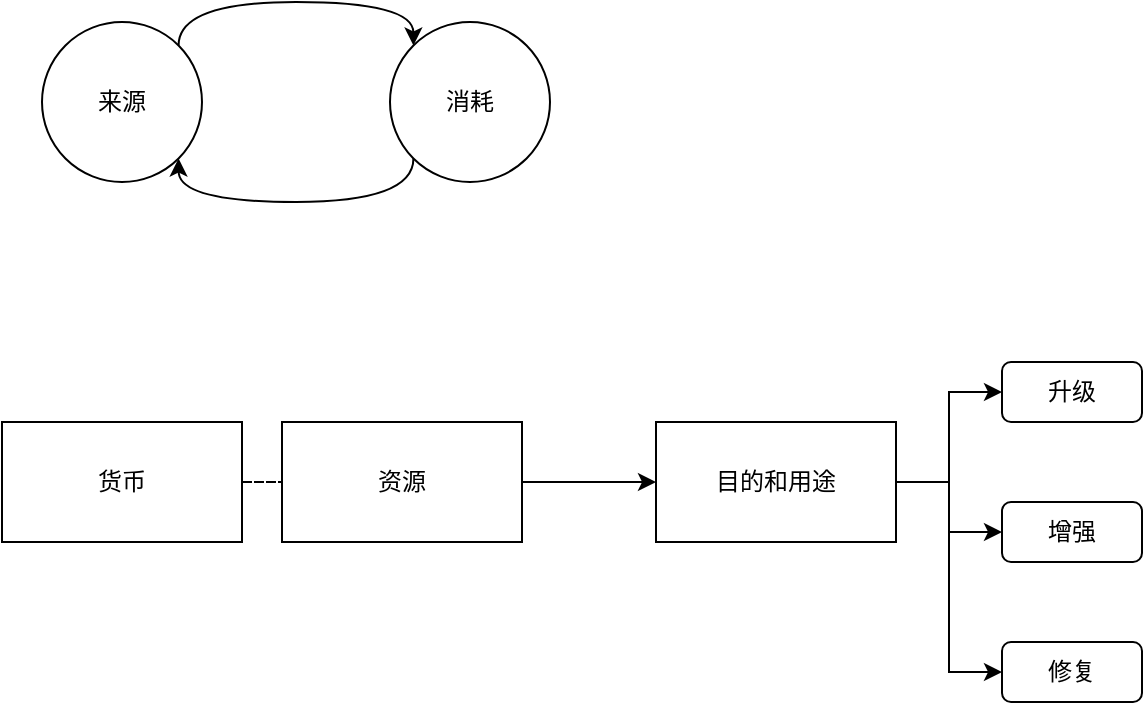 <mxfile version="22.1.16" type="github">
  <diagram name="第 1 页" id="GztoGZoLDA_IP8yJrQvN">
    <mxGraphModel dx="989" dy="1690" grid="1" gridSize="10" guides="1" tooltips="1" connect="1" arrows="1" fold="1" page="1" pageScale="1" pageWidth="827" pageHeight="1169" math="0" shadow="0">
      <root>
        <mxCell id="0" />
        <mxCell id="1" parent="0" />
        <mxCell id="jYttO9liqktZ8NMW96-u-7" style="edgeStyle=orthogonalEdgeStyle;rounded=0;orthogonalLoop=1;jettySize=auto;html=1;entryX=0;entryY=0.5;entryDx=0;entryDy=0;dashed=1;endArrow=none;endFill=0;" edge="1" parent="1" source="jYttO9liqktZ8NMW96-u-1" target="jYttO9liqktZ8NMW96-u-2">
          <mxGeometry relative="1" as="geometry" />
        </mxCell>
        <mxCell id="jYttO9liqktZ8NMW96-u-1" value="货币" style="rounded=0;whiteSpace=wrap;html=1;" vertex="1" parent="1">
          <mxGeometry x="220" y="170" width="120" height="60" as="geometry" />
        </mxCell>
        <mxCell id="jYttO9liqktZ8NMW96-u-3" style="edgeStyle=orthogonalEdgeStyle;rounded=0;orthogonalLoop=1;jettySize=auto;html=1;exitX=1;exitY=0.5;exitDx=0;exitDy=0;entryX=0;entryY=0.5;entryDx=0;entryDy=0;" edge="1" parent="1" source="jYttO9liqktZ8NMW96-u-2" target="jYttO9liqktZ8NMW96-u-4">
          <mxGeometry relative="1" as="geometry">
            <mxPoint x="560.0" y="220" as="targetPoint" />
            <mxPoint x="480.0" y="250.0" as="sourcePoint" />
          </mxGeometry>
        </mxCell>
        <mxCell id="jYttO9liqktZ8NMW96-u-2" value="资源" style="rounded=0;whiteSpace=wrap;html=1;" vertex="1" parent="1">
          <mxGeometry x="360" y="170" width="120" height="60" as="geometry" />
        </mxCell>
        <mxCell id="jYttO9liqktZ8NMW96-u-14" style="edgeStyle=orthogonalEdgeStyle;rounded=0;orthogonalLoop=1;jettySize=auto;html=1;exitX=1;exitY=0.5;exitDx=0;exitDy=0;entryX=0;entryY=0.5;entryDx=0;entryDy=0;" edge="1" parent="1" source="jYttO9liqktZ8NMW96-u-4" target="jYttO9liqktZ8NMW96-u-16">
          <mxGeometry relative="1" as="geometry">
            <mxPoint x="750.0" y="140" as="targetPoint" />
          </mxGeometry>
        </mxCell>
        <mxCell id="jYttO9liqktZ8NMW96-u-18" style="edgeStyle=orthogonalEdgeStyle;rounded=0;orthogonalLoop=1;jettySize=auto;html=1;exitX=1;exitY=0.5;exitDx=0;exitDy=0;entryX=0;entryY=0.5;entryDx=0;entryDy=0;" edge="1" parent="1" source="jYttO9liqktZ8NMW96-u-4" target="jYttO9liqktZ8NMW96-u-17">
          <mxGeometry relative="1" as="geometry" />
        </mxCell>
        <mxCell id="jYttO9liqktZ8NMW96-u-20" style="edgeStyle=orthogonalEdgeStyle;rounded=0;orthogonalLoop=1;jettySize=auto;html=1;exitX=1;exitY=0.5;exitDx=0;exitDy=0;entryX=0;entryY=0.5;entryDx=0;entryDy=0;" edge="1" parent="1" source="jYttO9liqktZ8NMW96-u-4" target="jYttO9liqktZ8NMW96-u-21">
          <mxGeometry relative="1" as="geometry">
            <mxPoint x="700.0" y="280" as="targetPoint" />
          </mxGeometry>
        </mxCell>
        <mxCell id="jYttO9liqktZ8NMW96-u-4" value="目的和用途" style="rounded=0;whiteSpace=wrap;html=1;" vertex="1" parent="1">
          <mxGeometry x="547" y="170" width="120" height="60" as="geometry" />
        </mxCell>
        <mxCell id="jYttO9liqktZ8NMW96-u-11" style="edgeStyle=orthogonalEdgeStyle;rounded=0;orthogonalLoop=1;jettySize=auto;html=1;exitX=1;exitY=0;exitDx=0;exitDy=0;entryX=0;entryY=0;entryDx=0;entryDy=0;curved=1;" edge="1" parent="1" source="jYttO9liqktZ8NMW96-u-9" target="jYttO9liqktZ8NMW96-u-10">
          <mxGeometry relative="1" as="geometry">
            <Array as="points">
              <mxPoint x="308" y="-40" />
              <mxPoint x="426" y="-40" />
            </Array>
          </mxGeometry>
        </mxCell>
        <mxCell id="jYttO9liqktZ8NMW96-u-9" value="来源" style="ellipse;whiteSpace=wrap;html=1;aspect=fixed;" vertex="1" parent="1">
          <mxGeometry x="240" y="-30" width="80" height="80" as="geometry" />
        </mxCell>
        <mxCell id="jYttO9liqktZ8NMW96-u-12" style="edgeStyle=orthogonalEdgeStyle;rounded=0;orthogonalLoop=1;jettySize=auto;html=1;exitX=0;exitY=1;exitDx=0;exitDy=0;entryX=1;entryY=1;entryDx=0;entryDy=0;curved=1;" edge="1" parent="1" source="jYttO9liqktZ8NMW96-u-10" target="jYttO9liqktZ8NMW96-u-9">
          <mxGeometry relative="1" as="geometry">
            <Array as="points">
              <mxPoint x="426" y="60" />
              <mxPoint x="308" y="60" />
            </Array>
          </mxGeometry>
        </mxCell>
        <mxCell id="jYttO9liqktZ8NMW96-u-10" value="消耗" style="ellipse;whiteSpace=wrap;html=1;aspect=fixed;" vertex="1" parent="1">
          <mxGeometry x="414" y="-30" width="80" height="80" as="geometry" />
        </mxCell>
        <mxCell id="jYttO9liqktZ8NMW96-u-16" value="升级" style="rounded=1;whiteSpace=wrap;html=1;" vertex="1" parent="1">
          <mxGeometry x="720" y="140" width="70" height="30" as="geometry" />
        </mxCell>
        <mxCell id="jYttO9liqktZ8NMW96-u-17" value="增强" style="rounded=1;whiteSpace=wrap;html=1;" vertex="1" parent="1">
          <mxGeometry x="720" y="210" width="70" height="30" as="geometry" />
        </mxCell>
        <mxCell id="jYttO9liqktZ8NMW96-u-21" value="修复" style="rounded=1;whiteSpace=wrap;html=1;" vertex="1" parent="1">
          <mxGeometry x="720" y="280" width="70" height="30" as="geometry" />
        </mxCell>
      </root>
    </mxGraphModel>
  </diagram>
</mxfile>
